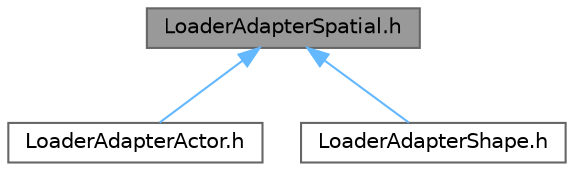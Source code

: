 digraph "LoaderAdapterSpatial.h"
{
 // INTERACTIVE_SVG=YES
 // LATEX_PDF_SIZE
  bgcolor="transparent";
  edge [fontname=Helvetica,fontsize=10,labelfontname=Helvetica,labelfontsize=10];
  node [fontname=Helvetica,fontsize=10,shape=box,height=0.2,width=0.4];
  Node1 [id="Node000001",label="LoaderAdapterSpatial.h",height=0.2,width=0.4,color="gray40", fillcolor="grey60", style="filled", fontcolor="black",tooltip=" "];
  Node1 -> Node2 [id="edge1_Node000001_Node000002",dir="back",color="steelblue1",style="solid",tooltip=" "];
  Node2 [id="Node000002",label="LoaderAdapterActor.h",height=0.2,width=0.4,color="grey40", fillcolor="white", style="filled",URL="$d1/dfe/LoaderAdapterActor_8h.html",tooltip=" "];
  Node1 -> Node3 [id="edge2_Node000001_Node000003",dir="back",color="steelblue1",style="solid",tooltip=" "];
  Node3 [id="Node000003",label="LoaderAdapterShape.h",height=0.2,width=0.4,color="grey40", fillcolor="white", style="filled",URL="$d0/d11/LoaderAdapterShape_8h.html",tooltip=" "];
}
